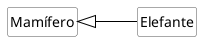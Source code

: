 @startuml mod02ima06
hide circle
hide methods
hide empty members

skinparam class {
    BackgroundColor White
    ArrowColor Black
    BorderColor #505050
}
class "Mamífero" as ma
class "Elefante" as el
left to right direction
ma <|-- el
@enduml